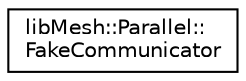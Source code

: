 digraph "Graphical Class Hierarchy"
{
  edge [fontname="Helvetica",fontsize="10",labelfontname="Helvetica",labelfontsize="10"];
  node [fontname="Helvetica",fontsize="10",shape=record];
  rankdir="LR";
  Node1 [label="libMesh::Parallel::\lFakeCommunicator",height=0.2,width=0.4,color="black", fillcolor="white", style="filled",URL="$classlibMesh_1_1Parallel_1_1FakeCommunicator.html"];
}
